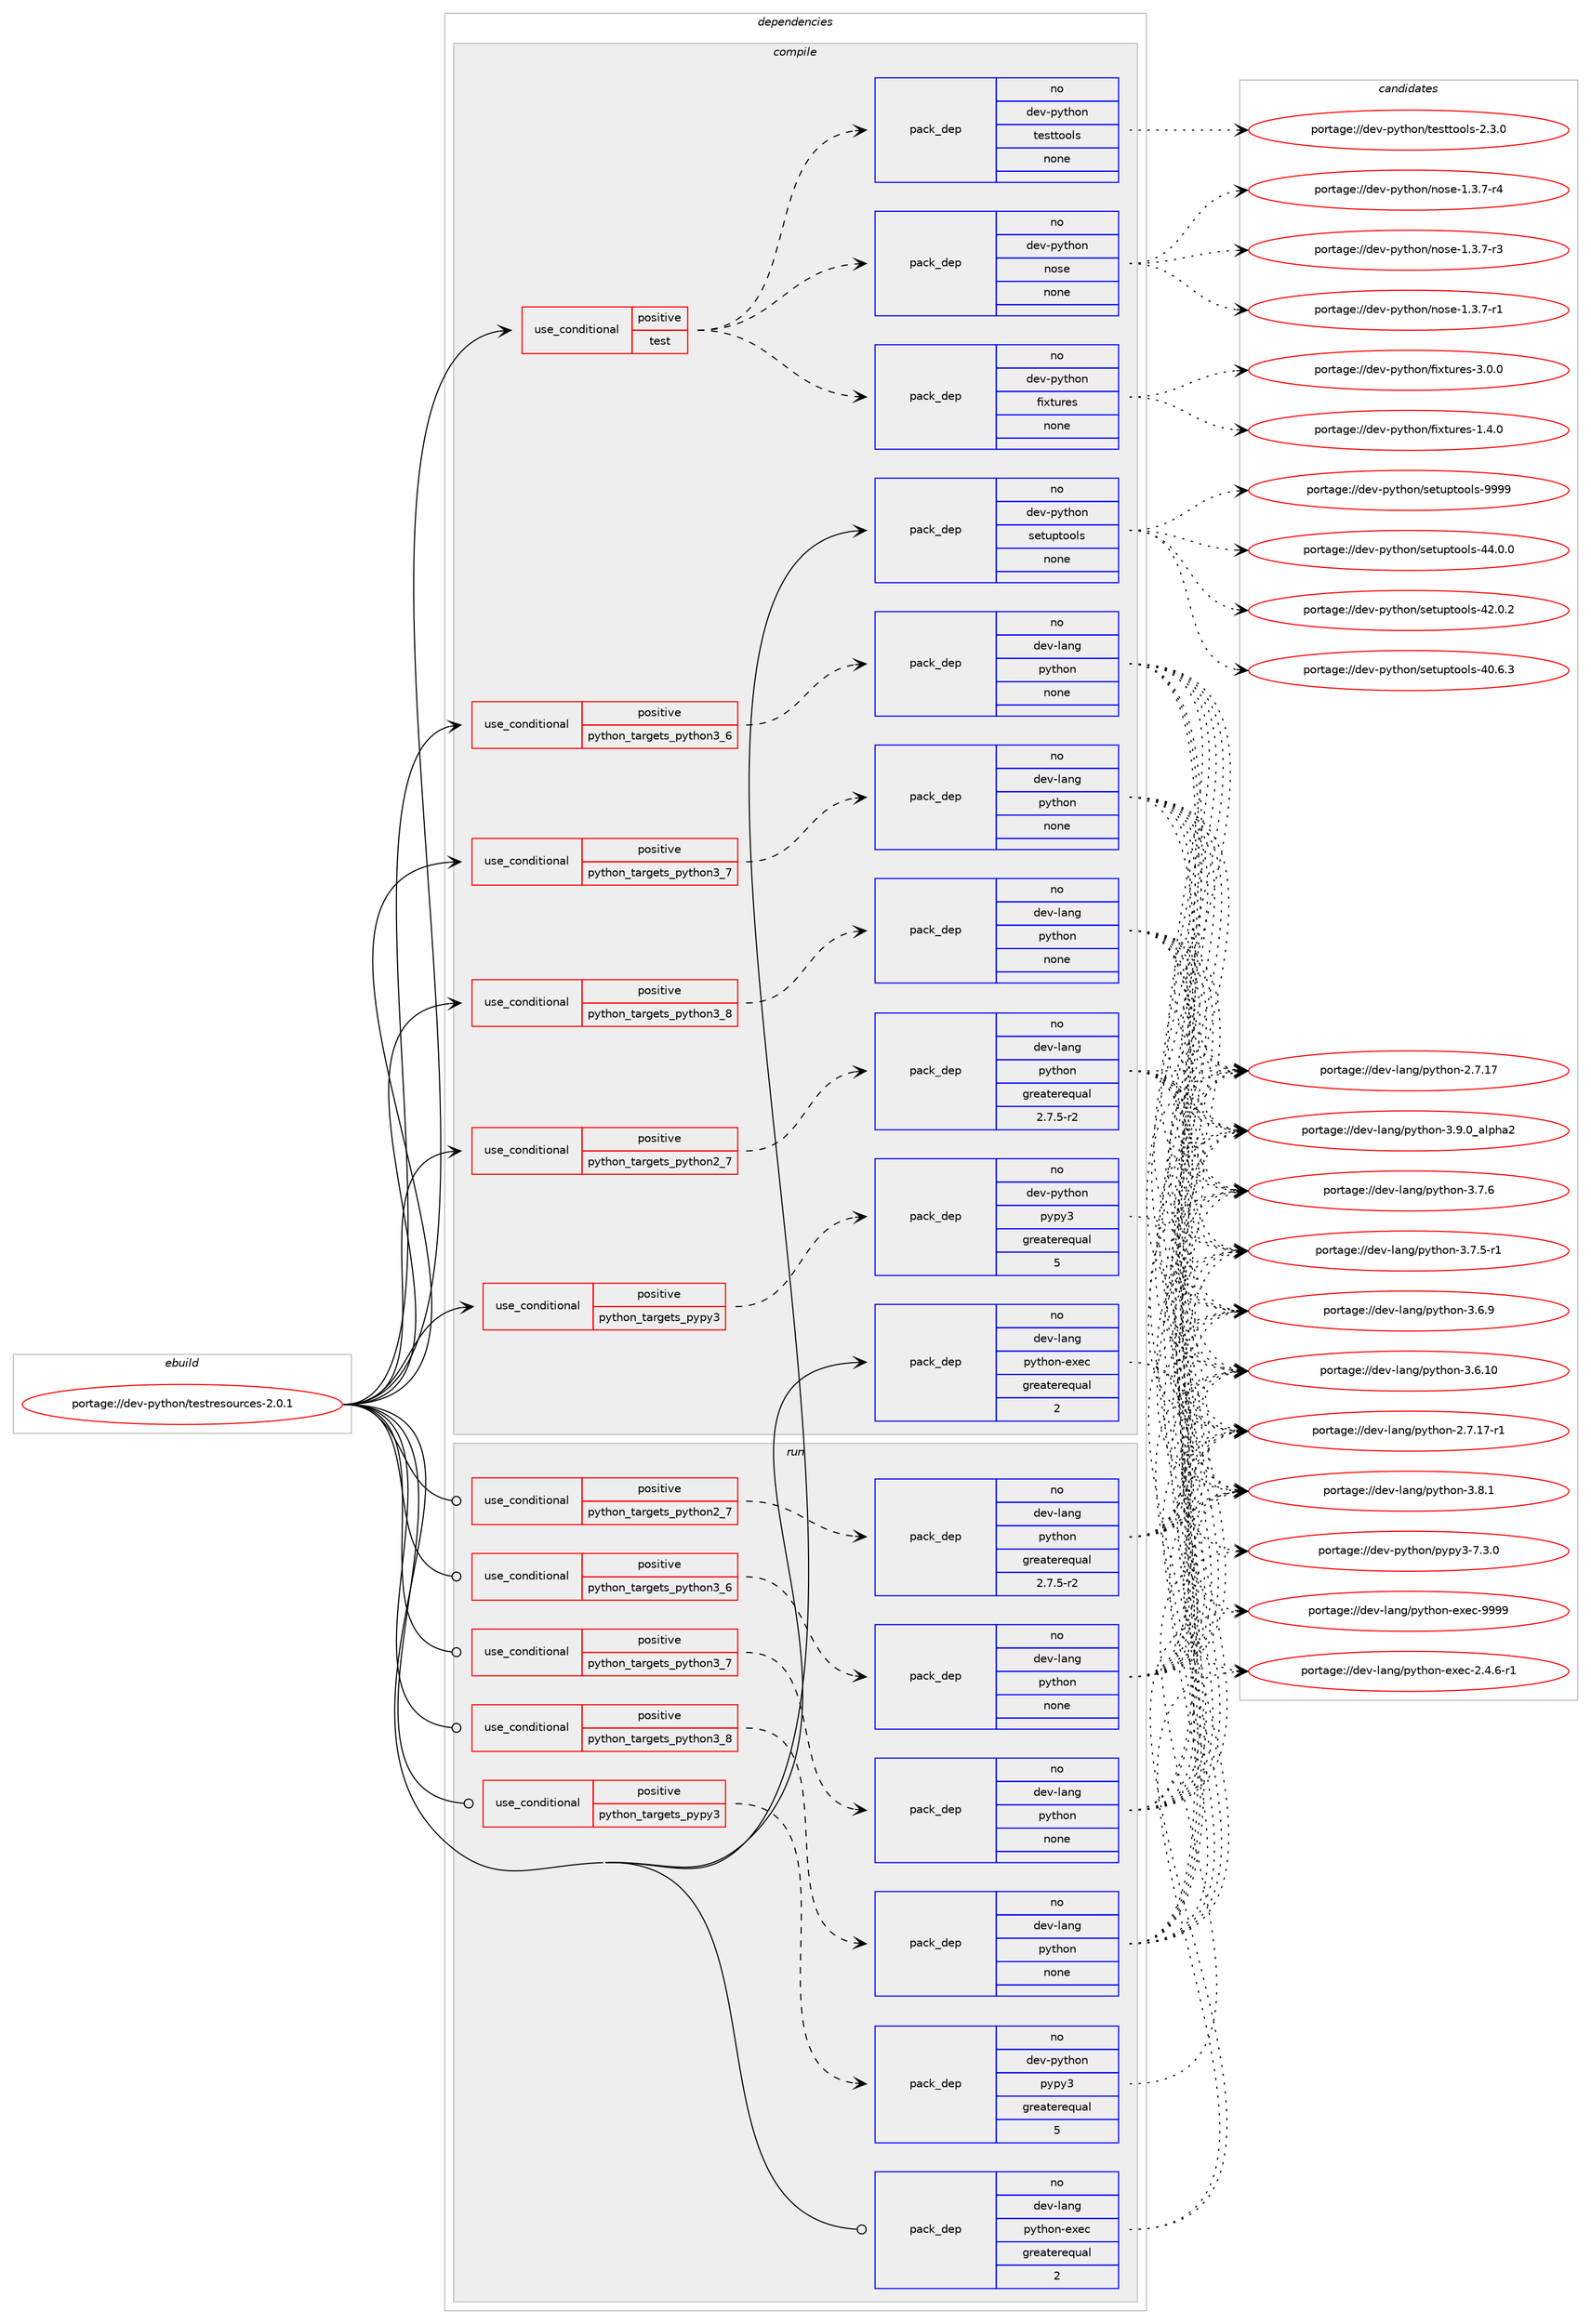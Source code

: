 digraph prolog {

# *************
# Graph options
# *************

newrank=true;
concentrate=true;
compound=true;
graph [rankdir=LR,fontname=Helvetica,fontsize=10,ranksep=1.5];#, ranksep=2.5, nodesep=0.2];
edge  [arrowhead=vee];
node  [fontname=Helvetica,fontsize=10];

# **********
# The ebuild
# **********

subgraph cluster_leftcol {
color=gray;
label=<<i>ebuild</i>>;
id [label="portage://dev-python/testresources-2.0.1", color=red, width=4, href="../dev-python/testresources-2.0.1.svg"];
}

# ****************
# The dependencies
# ****************

subgraph cluster_midcol {
color=gray;
label=<<i>dependencies</i>>;
subgraph cluster_compile {
fillcolor="#eeeeee";
style=filled;
label=<<i>compile</i>>;
subgraph cond104787 {
dependency422033 [label=<<TABLE BORDER="0" CELLBORDER="1" CELLSPACING="0" CELLPADDING="4"><TR><TD ROWSPAN="3" CELLPADDING="10">use_conditional</TD></TR><TR><TD>positive</TD></TR><TR><TD>python_targets_pypy3</TD></TR></TABLE>>, shape=none, color=red];
subgraph pack312349 {
dependency422034 [label=<<TABLE BORDER="0" CELLBORDER="1" CELLSPACING="0" CELLPADDING="4" WIDTH="220"><TR><TD ROWSPAN="6" CELLPADDING="30">pack_dep</TD></TR><TR><TD WIDTH="110">no</TD></TR><TR><TD>dev-python</TD></TR><TR><TD>pypy3</TD></TR><TR><TD>greaterequal</TD></TR><TR><TD>5</TD></TR></TABLE>>, shape=none, color=blue];
}
dependency422033:e -> dependency422034:w [weight=20,style="dashed",arrowhead="vee"];
}
id:e -> dependency422033:w [weight=20,style="solid",arrowhead="vee"];
subgraph cond104788 {
dependency422035 [label=<<TABLE BORDER="0" CELLBORDER="1" CELLSPACING="0" CELLPADDING="4"><TR><TD ROWSPAN="3" CELLPADDING="10">use_conditional</TD></TR><TR><TD>positive</TD></TR><TR><TD>python_targets_python2_7</TD></TR></TABLE>>, shape=none, color=red];
subgraph pack312350 {
dependency422036 [label=<<TABLE BORDER="0" CELLBORDER="1" CELLSPACING="0" CELLPADDING="4" WIDTH="220"><TR><TD ROWSPAN="6" CELLPADDING="30">pack_dep</TD></TR><TR><TD WIDTH="110">no</TD></TR><TR><TD>dev-lang</TD></TR><TR><TD>python</TD></TR><TR><TD>greaterequal</TD></TR><TR><TD>2.7.5-r2</TD></TR></TABLE>>, shape=none, color=blue];
}
dependency422035:e -> dependency422036:w [weight=20,style="dashed",arrowhead="vee"];
}
id:e -> dependency422035:w [weight=20,style="solid",arrowhead="vee"];
subgraph cond104789 {
dependency422037 [label=<<TABLE BORDER="0" CELLBORDER="1" CELLSPACING="0" CELLPADDING="4"><TR><TD ROWSPAN="3" CELLPADDING="10">use_conditional</TD></TR><TR><TD>positive</TD></TR><TR><TD>python_targets_python3_6</TD></TR></TABLE>>, shape=none, color=red];
subgraph pack312351 {
dependency422038 [label=<<TABLE BORDER="0" CELLBORDER="1" CELLSPACING="0" CELLPADDING="4" WIDTH="220"><TR><TD ROWSPAN="6" CELLPADDING="30">pack_dep</TD></TR><TR><TD WIDTH="110">no</TD></TR><TR><TD>dev-lang</TD></TR><TR><TD>python</TD></TR><TR><TD>none</TD></TR><TR><TD></TD></TR></TABLE>>, shape=none, color=blue];
}
dependency422037:e -> dependency422038:w [weight=20,style="dashed",arrowhead="vee"];
}
id:e -> dependency422037:w [weight=20,style="solid",arrowhead="vee"];
subgraph cond104790 {
dependency422039 [label=<<TABLE BORDER="0" CELLBORDER="1" CELLSPACING="0" CELLPADDING="4"><TR><TD ROWSPAN="3" CELLPADDING="10">use_conditional</TD></TR><TR><TD>positive</TD></TR><TR><TD>python_targets_python3_7</TD></TR></TABLE>>, shape=none, color=red];
subgraph pack312352 {
dependency422040 [label=<<TABLE BORDER="0" CELLBORDER="1" CELLSPACING="0" CELLPADDING="4" WIDTH="220"><TR><TD ROWSPAN="6" CELLPADDING="30">pack_dep</TD></TR><TR><TD WIDTH="110">no</TD></TR><TR><TD>dev-lang</TD></TR><TR><TD>python</TD></TR><TR><TD>none</TD></TR><TR><TD></TD></TR></TABLE>>, shape=none, color=blue];
}
dependency422039:e -> dependency422040:w [weight=20,style="dashed",arrowhead="vee"];
}
id:e -> dependency422039:w [weight=20,style="solid",arrowhead="vee"];
subgraph cond104791 {
dependency422041 [label=<<TABLE BORDER="0" CELLBORDER="1" CELLSPACING="0" CELLPADDING="4"><TR><TD ROWSPAN="3" CELLPADDING="10">use_conditional</TD></TR><TR><TD>positive</TD></TR><TR><TD>python_targets_python3_8</TD></TR></TABLE>>, shape=none, color=red];
subgraph pack312353 {
dependency422042 [label=<<TABLE BORDER="0" CELLBORDER="1" CELLSPACING="0" CELLPADDING="4" WIDTH="220"><TR><TD ROWSPAN="6" CELLPADDING="30">pack_dep</TD></TR><TR><TD WIDTH="110">no</TD></TR><TR><TD>dev-lang</TD></TR><TR><TD>python</TD></TR><TR><TD>none</TD></TR><TR><TD></TD></TR></TABLE>>, shape=none, color=blue];
}
dependency422041:e -> dependency422042:w [weight=20,style="dashed",arrowhead="vee"];
}
id:e -> dependency422041:w [weight=20,style="solid",arrowhead="vee"];
subgraph cond104792 {
dependency422043 [label=<<TABLE BORDER="0" CELLBORDER="1" CELLSPACING="0" CELLPADDING="4"><TR><TD ROWSPAN="3" CELLPADDING="10">use_conditional</TD></TR><TR><TD>positive</TD></TR><TR><TD>test</TD></TR></TABLE>>, shape=none, color=red];
subgraph pack312354 {
dependency422044 [label=<<TABLE BORDER="0" CELLBORDER="1" CELLSPACING="0" CELLPADDING="4" WIDTH="220"><TR><TD ROWSPAN="6" CELLPADDING="30">pack_dep</TD></TR><TR><TD WIDTH="110">no</TD></TR><TR><TD>dev-python</TD></TR><TR><TD>nose</TD></TR><TR><TD>none</TD></TR><TR><TD></TD></TR></TABLE>>, shape=none, color=blue];
}
dependency422043:e -> dependency422044:w [weight=20,style="dashed",arrowhead="vee"];
subgraph pack312355 {
dependency422045 [label=<<TABLE BORDER="0" CELLBORDER="1" CELLSPACING="0" CELLPADDING="4" WIDTH="220"><TR><TD ROWSPAN="6" CELLPADDING="30">pack_dep</TD></TR><TR><TD WIDTH="110">no</TD></TR><TR><TD>dev-python</TD></TR><TR><TD>testtools</TD></TR><TR><TD>none</TD></TR><TR><TD></TD></TR></TABLE>>, shape=none, color=blue];
}
dependency422043:e -> dependency422045:w [weight=20,style="dashed",arrowhead="vee"];
subgraph pack312356 {
dependency422046 [label=<<TABLE BORDER="0" CELLBORDER="1" CELLSPACING="0" CELLPADDING="4" WIDTH="220"><TR><TD ROWSPAN="6" CELLPADDING="30">pack_dep</TD></TR><TR><TD WIDTH="110">no</TD></TR><TR><TD>dev-python</TD></TR><TR><TD>fixtures</TD></TR><TR><TD>none</TD></TR><TR><TD></TD></TR></TABLE>>, shape=none, color=blue];
}
dependency422043:e -> dependency422046:w [weight=20,style="dashed",arrowhead="vee"];
}
id:e -> dependency422043:w [weight=20,style="solid",arrowhead="vee"];
subgraph pack312357 {
dependency422047 [label=<<TABLE BORDER="0" CELLBORDER="1" CELLSPACING="0" CELLPADDING="4" WIDTH="220"><TR><TD ROWSPAN="6" CELLPADDING="30">pack_dep</TD></TR><TR><TD WIDTH="110">no</TD></TR><TR><TD>dev-lang</TD></TR><TR><TD>python-exec</TD></TR><TR><TD>greaterequal</TD></TR><TR><TD>2</TD></TR></TABLE>>, shape=none, color=blue];
}
id:e -> dependency422047:w [weight=20,style="solid",arrowhead="vee"];
subgraph pack312358 {
dependency422048 [label=<<TABLE BORDER="0" CELLBORDER="1" CELLSPACING="0" CELLPADDING="4" WIDTH="220"><TR><TD ROWSPAN="6" CELLPADDING="30">pack_dep</TD></TR><TR><TD WIDTH="110">no</TD></TR><TR><TD>dev-python</TD></TR><TR><TD>setuptools</TD></TR><TR><TD>none</TD></TR><TR><TD></TD></TR></TABLE>>, shape=none, color=blue];
}
id:e -> dependency422048:w [weight=20,style="solid",arrowhead="vee"];
}
subgraph cluster_compileandrun {
fillcolor="#eeeeee";
style=filled;
label=<<i>compile and run</i>>;
}
subgraph cluster_run {
fillcolor="#eeeeee";
style=filled;
label=<<i>run</i>>;
subgraph cond104793 {
dependency422049 [label=<<TABLE BORDER="0" CELLBORDER="1" CELLSPACING="0" CELLPADDING="4"><TR><TD ROWSPAN="3" CELLPADDING="10">use_conditional</TD></TR><TR><TD>positive</TD></TR><TR><TD>python_targets_pypy3</TD></TR></TABLE>>, shape=none, color=red];
subgraph pack312359 {
dependency422050 [label=<<TABLE BORDER="0" CELLBORDER="1" CELLSPACING="0" CELLPADDING="4" WIDTH="220"><TR><TD ROWSPAN="6" CELLPADDING="30">pack_dep</TD></TR><TR><TD WIDTH="110">no</TD></TR><TR><TD>dev-python</TD></TR><TR><TD>pypy3</TD></TR><TR><TD>greaterequal</TD></TR><TR><TD>5</TD></TR></TABLE>>, shape=none, color=blue];
}
dependency422049:e -> dependency422050:w [weight=20,style="dashed",arrowhead="vee"];
}
id:e -> dependency422049:w [weight=20,style="solid",arrowhead="odot"];
subgraph cond104794 {
dependency422051 [label=<<TABLE BORDER="0" CELLBORDER="1" CELLSPACING="0" CELLPADDING="4"><TR><TD ROWSPAN="3" CELLPADDING="10">use_conditional</TD></TR><TR><TD>positive</TD></TR><TR><TD>python_targets_python2_7</TD></TR></TABLE>>, shape=none, color=red];
subgraph pack312360 {
dependency422052 [label=<<TABLE BORDER="0" CELLBORDER="1" CELLSPACING="0" CELLPADDING="4" WIDTH="220"><TR><TD ROWSPAN="6" CELLPADDING="30">pack_dep</TD></TR><TR><TD WIDTH="110">no</TD></TR><TR><TD>dev-lang</TD></TR><TR><TD>python</TD></TR><TR><TD>greaterequal</TD></TR><TR><TD>2.7.5-r2</TD></TR></TABLE>>, shape=none, color=blue];
}
dependency422051:e -> dependency422052:w [weight=20,style="dashed",arrowhead="vee"];
}
id:e -> dependency422051:w [weight=20,style="solid",arrowhead="odot"];
subgraph cond104795 {
dependency422053 [label=<<TABLE BORDER="0" CELLBORDER="1" CELLSPACING="0" CELLPADDING="4"><TR><TD ROWSPAN="3" CELLPADDING="10">use_conditional</TD></TR><TR><TD>positive</TD></TR><TR><TD>python_targets_python3_6</TD></TR></TABLE>>, shape=none, color=red];
subgraph pack312361 {
dependency422054 [label=<<TABLE BORDER="0" CELLBORDER="1" CELLSPACING="0" CELLPADDING="4" WIDTH="220"><TR><TD ROWSPAN="6" CELLPADDING="30">pack_dep</TD></TR><TR><TD WIDTH="110">no</TD></TR><TR><TD>dev-lang</TD></TR><TR><TD>python</TD></TR><TR><TD>none</TD></TR><TR><TD></TD></TR></TABLE>>, shape=none, color=blue];
}
dependency422053:e -> dependency422054:w [weight=20,style="dashed",arrowhead="vee"];
}
id:e -> dependency422053:w [weight=20,style="solid",arrowhead="odot"];
subgraph cond104796 {
dependency422055 [label=<<TABLE BORDER="0" CELLBORDER="1" CELLSPACING="0" CELLPADDING="4"><TR><TD ROWSPAN="3" CELLPADDING="10">use_conditional</TD></TR><TR><TD>positive</TD></TR><TR><TD>python_targets_python3_7</TD></TR></TABLE>>, shape=none, color=red];
subgraph pack312362 {
dependency422056 [label=<<TABLE BORDER="0" CELLBORDER="1" CELLSPACING="0" CELLPADDING="4" WIDTH="220"><TR><TD ROWSPAN="6" CELLPADDING="30">pack_dep</TD></TR><TR><TD WIDTH="110">no</TD></TR><TR><TD>dev-lang</TD></TR><TR><TD>python</TD></TR><TR><TD>none</TD></TR><TR><TD></TD></TR></TABLE>>, shape=none, color=blue];
}
dependency422055:e -> dependency422056:w [weight=20,style="dashed",arrowhead="vee"];
}
id:e -> dependency422055:w [weight=20,style="solid",arrowhead="odot"];
subgraph cond104797 {
dependency422057 [label=<<TABLE BORDER="0" CELLBORDER="1" CELLSPACING="0" CELLPADDING="4"><TR><TD ROWSPAN="3" CELLPADDING="10">use_conditional</TD></TR><TR><TD>positive</TD></TR><TR><TD>python_targets_python3_8</TD></TR></TABLE>>, shape=none, color=red];
subgraph pack312363 {
dependency422058 [label=<<TABLE BORDER="0" CELLBORDER="1" CELLSPACING="0" CELLPADDING="4" WIDTH="220"><TR><TD ROWSPAN="6" CELLPADDING="30">pack_dep</TD></TR><TR><TD WIDTH="110">no</TD></TR><TR><TD>dev-lang</TD></TR><TR><TD>python</TD></TR><TR><TD>none</TD></TR><TR><TD></TD></TR></TABLE>>, shape=none, color=blue];
}
dependency422057:e -> dependency422058:w [weight=20,style="dashed",arrowhead="vee"];
}
id:e -> dependency422057:w [weight=20,style="solid",arrowhead="odot"];
subgraph pack312364 {
dependency422059 [label=<<TABLE BORDER="0" CELLBORDER="1" CELLSPACING="0" CELLPADDING="4" WIDTH="220"><TR><TD ROWSPAN="6" CELLPADDING="30">pack_dep</TD></TR><TR><TD WIDTH="110">no</TD></TR><TR><TD>dev-lang</TD></TR><TR><TD>python-exec</TD></TR><TR><TD>greaterequal</TD></TR><TR><TD>2</TD></TR></TABLE>>, shape=none, color=blue];
}
id:e -> dependency422059:w [weight=20,style="solid",arrowhead="odot"];
}
}

# **************
# The candidates
# **************

subgraph cluster_choices {
rank=same;
color=gray;
label=<<i>candidates</i>>;

subgraph choice312349 {
color=black;
nodesep=1;
choice100101118451121211161041111104711212111212151455546514648 [label="portage://dev-python/pypy3-7.3.0", color=red, width=4,href="../dev-python/pypy3-7.3.0.svg"];
dependency422034:e -> choice100101118451121211161041111104711212111212151455546514648:w [style=dotted,weight="100"];
}
subgraph choice312350 {
color=black;
nodesep=1;
choice10010111845108971101034711212111610411111045514657464895971081121049750 [label="portage://dev-lang/python-3.9.0_alpha2", color=red, width=4,href="../dev-lang/python-3.9.0_alpha2.svg"];
choice100101118451089711010347112121116104111110455146564649 [label="portage://dev-lang/python-3.8.1", color=red, width=4,href="../dev-lang/python-3.8.1.svg"];
choice100101118451089711010347112121116104111110455146554654 [label="portage://dev-lang/python-3.7.6", color=red, width=4,href="../dev-lang/python-3.7.6.svg"];
choice1001011184510897110103471121211161041111104551465546534511449 [label="portage://dev-lang/python-3.7.5-r1", color=red, width=4,href="../dev-lang/python-3.7.5-r1.svg"];
choice100101118451089711010347112121116104111110455146544657 [label="portage://dev-lang/python-3.6.9", color=red, width=4,href="../dev-lang/python-3.6.9.svg"];
choice10010111845108971101034711212111610411111045514654464948 [label="portage://dev-lang/python-3.6.10", color=red, width=4,href="../dev-lang/python-3.6.10.svg"];
choice100101118451089711010347112121116104111110455046554649554511449 [label="portage://dev-lang/python-2.7.17-r1", color=red, width=4,href="../dev-lang/python-2.7.17-r1.svg"];
choice10010111845108971101034711212111610411111045504655464955 [label="portage://dev-lang/python-2.7.17", color=red, width=4,href="../dev-lang/python-2.7.17.svg"];
dependency422036:e -> choice10010111845108971101034711212111610411111045514657464895971081121049750:w [style=dotted,weight="100"];
dependency422036:e -> choice100101118451089711010347112121116104111110455146564649:w [style=dotted,weight="100"];
dependency422036:e -> choice100101118451089711010347112121116104111110455146554654:w [style=dotted,weight="100"];
dependency422036:e -> choice1001011184510897110103471121211161041111104551465546534511449:w [style=dotted,weight="100"];
dependency422036:e -> choice100101118451089711010347112121116104111110455146544657:w [style=dotted,weight="100"];
dependency422036:e -> choice10010111845108971101034711212111610411111045514654464948:w [style=dotted,weight="100"];
dependency422036:e -> choice100101118451089711010347112121116104111110455046554649554511449:w [style=dotted,weight="100"];
dependency422036:e -> choice10010111845108971101034711212111610411111045504655464955:w [style=dotted,weight="100"];
}
subgraph choice312351 {
color=black;
nodesep=1;
choice10010111845108971101034711212111610411111045514657464895971081121049750 [label="portage://dev-lang/python-3.9.0_alpha2", color=red, width=4,href="../dev-lang/python-3.9.0_alpha2.svg"];
choice100101118451089711010347112121116104111110455146564649 [label="portage://dev-lang/python-3.8.1", color=red, width=4,href="../dev-lang/python-3.8.1.svg"];
choice100101118451089711010347112121116104111110455146554654 [label="portage://dev-lang/python-3.7.6", color=red, width=4,href="../dev-lang/python-3.7.6.svg"];
choice1001011184510897110103471121211161041111104551465546534511449 [label="portage://dev-lang/python-3.7.5-r1", color=red, width=4,href="../dev-lang/python-3.7.5-r1.svg"];
choice100101118451089711010347112121116104111110455146544657 [label="portage://dev-lang/python-3.6.9", color=red, width=4,href="../dev-lang/python-3.6.9.svg"];
choice10010111845108971101034711212111610411111045514654464948 [label="portage://dev-lang/python-3.6.10", color=red, width=4,href="../dev-lang/python-3.6.10.svg"];
choice100101118451089711010347112121116104111110455046554649554511449 [label="portage://dev-lang/python-2.7.17-r1", color=red, width=4,href="../dev-lang/python-2.7.17-r1.svg"];
choice10010111845108971101034711212111610411111045504655464955 [label="portage://dev-lang/python-2.7.17", color=red, width=4,href="../dev-lang/python-2.7.17.svg"];
dependency422038:e -> choice10010111845108971101034711212111610411111045514657464895971081121049750:w [style=dotted,weight="100"];
dependency422038:e -> choice100101118451089711010347112121116104111110455146564649:w [style=dotted,weight="100"];
dependency422038:e -> choice100101118451089711010347112121116104111110455146554654:w [style=dotted,weight="100"];
dependency422038:e -> choice1001011184510897110103471121211161041111104551465546534511449:w [style=dotted,weight="100"];
dependency422038:e -> choice100101118451089711010347112121116104111110455146544657:w [style=dotted,weight="100"];
dependency422038:e -> choice10010111845108971101034711212111610411111045514654464948:w [style=dotted,weight="100"];
dependency422038:e -> choice100101118451089711010347112121116104111110455046554649554511449:w [style=dotted,weight="100"];
dependency422038:e -> choice10010111845108971101034711212111610411111045504655464955:w [style=dotted,weight="100"];
}
subgraph choice312352 {
color=black;
nodesep=1;
choice10010111845108971101034711212111610411111045514657464895971081121049750 [label="portage://dev-lang/python-3.9.0_alpha2", color=red, width=4,href="../dev-lang/python-3.9.0_alpha2.svg"];
choice100101118451089711010347112121116104111110455146564649 [label="portage://dev-lang/python-3.8.1", color=red, width=4,href="../dev-lang/python-3.8.1.svg"];
choice100101118451089711010347112121116104111110455146554654 [label="portage://dev-lang/python-3.7.6", color=red, width=4,href="../dev-lang/python-3.7.6.svg"];
choice1001011184510897110103471121211161041111104551465546534511449 [label="portage://dev-lang/python-3.7.5-r1", color=red, width=4,href="../dev-lang/python-3.7.5-r1.svg"];
choice100101118451089711010347112121116104111110455146544657 [label="portage://dev-lang/python-3.6.9", color=red, width=4,href="../dev-lang/python-3.6.9.svg"];
choice10010111845108971101034711212111610411111045514654464948 [label="portage://dev-lang/python-3.6.10", color=red, width=4,href="../dev-lang/python-3.6.10.svg"];
choice100101118451089711010347112121116104111110455046554649554511449 [label="portage://dev-lang/python-2.7.17-r1", color=red, width=4,href="../dev-lang/python-2.7.17-r1.svg"];
choice10010111845108971101034711212111610411111045504655464955 [label="portage://dev-lang/python-2.7.17", color=red, width=4,href="../dev-lang/python-2.7.17.svg"];
dependency422040:e -> choice10010111845108971101034711212111610411111045514657464895971081121049750:w [style=dotted,weight="100"];
dependency422040:e -> choice100101118451089711010347112121116104111110455146564649:w [style=dotted,weight="100"];
dependency422040:e -> choice100101118451089711010347112121116104111110455146554654:w [style=dotted,weight="100"];
dependency422040:e -> choice1001011184510897110103471121211161041111104551465546534511449:w [style=dotted,weight="100"];
dependency422040:e -> choice100101118451089711010347112121116104111110455146544657:w [style=dotted,weight="100"];
dependency422040:e -> choice10010111845108971101034711212111610411111045514654464948:w [style=dotted,weight="100"];
dependency422040:e -> choice100101118451089711010347112121116104111110455046554649554511449:w [style=dotted,weight="100"];
dependency422040:e -> choice10010111845108971101034711212111610411111045504655464955:w [style=dotted,weight="100"];
}
subgraph choice312353 {
color=black;
nodesep=1;
choice10010111845108971101034711212111610411111045514657464895971081121049750 [label="portage://dev-lang/python-3.9.0_alpha2", color=red, width=4,href="../dev-lang/python-3.9.0_alpha2.svg"];
choice100101118451089711010347112121116104111110455146564649 [label="portage://dev-lang/python-3.8.1", color=red, width=4,href="../dev-lang/python-3.8.1.svg"];
choice100101118451089711010347112121116104111110455146554654 [label="portage://dev-lang/python-3.7.6", color=red, width=4,href="../dev-lang/python-3.7.6.svg"];
choice1001011184510897110103471121211161041111104551465546534511449 [label="portage://dev-lang/python-3.7.5-r1", color=red, width=4,href="../dev-lang/python-3.7.5-r1.svg"];
choice100101118451089711010347112121116104111110455146544657 [label="portage://dev-lang/python-3.6.9", color=red, width=4,href="../dev-lang/python-3.6.9.svg"];
choice10010111845108971101034711212111610411111045514654464948 [label="portage://dev-lang/python-3.6.10", color=red, width=4,href="../dev-lang/python-3.6.10.svg"];
choice100101118451089711010347112121116104111110455046554649554511449 [label="portage://dev-lang/python-2.7.17-r1", color=red, width=4,href="../dev-lang/python-2.7.17-r1.svg"];
choice10010111845108971101034711212111610411111045504655464955 [label="portage://dev-lang/python-2.7.17", color=red, width=4,href="../dev-lang/python-2.7.17.svg"];
dependency422042:e -> choice10010111845108971101034711212111610411111045514657464895971081121049750:w [style=dotted,weight="100"];
dependency422042:e -> choice100101118451089711010347112121116104111110455146564649:w [style=dotted,weight="100"];
dependency422042:e -> choice100101118451089711010347112121116104111110455146554654:w [style=dotted,weight="100"];
dependency422042:e -> choice1001011184510897110103471121211161041111104551465546534511449:w [style=dotted,weight="100"];
dependency422042:e -> choice100101118451089711010347112121116104111110455146544657:w [style=dotted,weight="100"];
dependency422042:e -> choice10010111845108971101034711212111610411111045514654464948:w [style=dotted,weight="100"];
dependency422042:e -> choice100101118451089711010347112121116104111110455046554649554511449:w [style=dotted,weight="100"];
dependency422042:e -> choice10010111845108971101034711212111610411111045504655464955:w [style=dotted,weight="100"];
}
subgraph choice312354 {
color=black;
nodesep=1;
choice10010111845112121116104111110471101111151014549465146554511452 [label="portage://dev-python/nose-1.3.7-r4", color=red, width=4,href="../dev-python/nose-1.3.7-r4.svg"];
choice10010111845112121116104111110471101111151014549465146554511451 [label="portage://dev-python/nose-1.3.7-r3", color=red, width=4,href="../dev-python/nose-1.3.7-r3.svg"];
choice10010111845112121116104111110471101111151014549465146554511449 [label="portage://dev-python/nose-1.3.7-r1", color=red, width=4,href="../dev-python/nose-1.3.7-r1.svg"];
dependency422044:e -> choice10010111845112121116104111110471101111151014549465146554511452:w [style=dotted,weight="100"];
dependency422044:e -> choice10010111845112121116104111110471101111151014549465146554511451:w [style=dotted,weight="100"];
dependency422044:e -> choice10010111845112121116104111110471101111151014549465146554511449:w [style=dotted,weight="100"];
}
subgraph choice312355 {
color=black;
nodesep=1;
choice1001011184511212111610411111047116101115116116111111108115455046514648 [label="portage://dev-python/testtools-2.3.0", color=red, width=4,href="../dev-python/testtools-2.3.0.svg"];
dependency422045:e -> choice1001011184511212111610411111047116101115116116111111108115455046514648:w [style=dotted,weight="100"];
}
subgraph choice312356 {
color=black;
nodesep=1;
choice1001011184511212111610411111047102105120116117114101115455146484648 [label="portage://dev-python/fixtures-3.0.0", color=red, width=4,href="../dev-python/fixtures-3.0.0.svg"];
choice1001011184511212111610411111047102105120116117114101115454946524648 [label="portage://dev-python/fixtures-1.4.0", color=red, width=4,href="../dev-python/fixtures-1.4.0.svg"];
dependency422046:e -> choice1001011184511212111610411111047102105120116117114101115455146484648:w [style=dotted,weight="100"];
dependency422046:e -> choice1001011184511212111610411111047102105120116117114101115454946524648:w [style=dotted,weight="100"];
}
subgraph choice312357 {
color=black;
nodesep=1;
choice10010111845108971101034711212111610411111045101120101994557575757 [label="portage://dev-lang/python-exec-9999", color=red, width=4,href="../dev-lang/python-exec-9999.svg"];
choice10010111845108971101034711212111610411111045101120101994550465246544511449 [label="portage://dev-lang/python-exec-2.4.6-r1", color=red, width=4,href="../dev-lang/python-exec-2.4.6-r1.svg"];
dependency422047:e -> choice10010111845108971101034711212111610411111045101120101994557575757:w [style=dotted,weight="100"];
dependency422047:e -> choice10010111845108971101034711212111610411111045101120101994550465246544511449:w [style=dotted,weight="100"];
}
subgraph choice312358 {
color=black;
nodesep=1;
choice10010111845112121116104111110471151011161171121161111111081154557575757 [label="portage://dev-python/setuptools-9999", color=red, width=4,href="../dev-python/setuptools-9999.svg"];
choice100101118451121211161041111104711510111611711211611111110811545525246484648 [label="portage://dev-python/setuptools-44.0.0", color=red, width=4,href="../dev-python/setuptools-44.0.0.svg"];
choice100101118451121211161041111104711510111611711211611111110811545525046484650 [label="portage://dev-python/setuptools-42.0.2", color=red, width=4,href="../dev-python/setuptools-42.0.2.svg"];
choice100101118451121211161041111104711510111611711211611111110811545524846544651 [label="portage://dev-python/setuptools-40.6.3", color=red, width=4,href="../dev-python/setuptools-40.6.3.svg"];
dependency422048:e -> choice10010111845112121116104111110471151011161171121161111111081154557575757:w [style=dotted,weight="100"];
dependency422048:e -> choice100101118451121211161041111104711510111611711211611111110811545525246484648:w [style=dotted,weight="100"];
dependency422048:e -> choice100101118451121211161041111104711510111611711211611111110811545525046484650:w [style=dotted,weight="100"];
dependency422048:e -> choice100101118451121211161041111104711510111611711211611111110811545524846544651:w [style=dotted,weight="100"];
}
subgraph choice312359 {
color=black;
nodesep=1;
choice100101118451121211161041111104711212111212151455546514648 [label="portage://dev-python/pypy3-7.3.0", color=red, width=4,href="../dev-python/pypy3-7.3.0.svg"];
dependency422050:e -> choice100101118451121211161041111104711212111212151455546514648:w [style=dotted,weight="100"];
}
subgraph choice312360 {
color=black;
nodesep=1;
choice10010111845108971101034711212111610411111045514657464895971081121049750 [label="portage://dev-lang/python-3.9.0_alpha2", color=red, width=4,href="../dev-lang/python-3.9.0_alpha2.svg"];
choice100101118451089711010347112121116104111110455146564649 [label="portage://dev-lang/python-3.8.1", color=red, width=4,href="../dev-lang/python-3.8.1.svg"];
choice100101118451089711010347112121116104111110455146554654 [label="portage://dev-lang/python-3.7.6", color=red, width=4,href="../dev-lang/python-3.7.6.svg"];
choice1001011184510897110103471121211161041111104551465546534511449 [label="portage://dev-lang/python-3.7.5-r1", color=red, width=4,href="../dev-lang/python-3.7.5-r1.svg"];
choice100101118451089711010347112121116104111110455146544657 [label="portage://dev-lang/python-3.6.9", color=red, width=4,href="../dev-lang/python-3.6.9.svg"];
choice10010111845108971101034711212111610411111045514654464948 [label="portage://dev-lang/python-3.6.10", color=red, width=4,href="../dev-lang/python-3.6.10.svg"];
choice100101118451089711010347112121116104111110455046554649554511449 [label="portage://dev-lang/python-2.7.17-r1", color=red, width=4,href="../dev-lang/python-2.7.17-r1.svg"];
choice10010111845108971101034711212111610411111045504655464955 [label="portage://dev-lang/python-2.7.17", color=red, width=4,href="../dev-lang/python-2.7.17.svg"];
dependency422052:e -> choice10010111845108971101034711212111610411111045514657464895971081121049750:w [style=dotted,weight="100"];
dependency422052:e -> choice100101118451089711010347112121116104111110455146564649:w [style=dotted,weight="100"];
dependency422052:e -> choice100101118451089711010347112121116104111110455146554654:w [style=dotted,weight="100"];
dependency422052:e -> choice1001011184510897110103471121211161041111104551465546534511449:w [style=dotted,weight="100"];
dependency422052:e -> choice100101118451089711010347112121116104111110455146544657:w [style=dotted,weight="100"];
dependency422052:e -> choice10010111845108971101034711212111610411111045514654464948:w [style=dotted,weight="100"];
dependency422052:e -> choice100101118451089711010347112121116104111110455046554649554511449:w [style=dotted,weight="100"];
dependency422052:e -> choice10010111845108971101034711212111610411111045504655464955:w [style=dotted,weight="100"];
}
subgraph choice312361 {
color=black;
nodesep=1;
choice10010111845108971101034711212111610411111045514657464895971081121049750 [label="portage://dev-lang/python-3.9.0_alpha2", color=red, width=4,href="../dev-lang/python-3.9.0_alpha2.svg"];
choice100101118451089711010347112121116104111110455146564649 [label="portage://dev-lang/python-3.8.1", color=red, width=4,href="../dev-lang/python-3.8.1.svg"];
choice100101118451089711010347112121116104111110455146554654 [label="portage://dev-lang/python-3.7.6", color=red, width=4,href="../dev-lang/python-3.7.6.svg"];
choice1001011184510897110103471121211161041111104551465546534511449 [label="portage://dev-lang/python-3.7.5-r1", color=red, width=4,href="../dev-lang/python-3.7.5-r1.svg"];
choice100101118451089711010347112121116104111110455146544657 [label="portage://dev-lang/python-3.6.9", color=red, width=4,href="../dev-lang/python-3.6.9.svg"];
choice10010111845108971101034711212111610411111045514654464948 [label="portage://dev-lang/python-3.6.10", color=red, width=4,href="../dev-lang/python-3.6.10.svg"];
choice100101118451089711010347112121116104111110455046554649554511449 [label="portage://dev-lang/python-2.7.17-r1", color=red, width=4,href="../dev-lang/python-2.7.17-r1.svg"];
choice10010111845108971101034711212111610411111045504655464955 [label="portage://dev-lang/python-2.7.17", color=red, width=4,href="../dev-lang/python-2.7.17.svg"];
dependency422054:e -> choice10010111845108971101034711212111610411111045514657464895971081121049750:w [style=dotted,weight="100"];
dependency422054:e -> choice100101118451089711010347112121116104111110455146564649:w [style=dotted,weight="100"];
dependency422054:e -> choice100101118451089711010347112121116104111110455146554654:w [style=dotted,weight="100"];
dependency422054:e -> choice1001011184510897110103471121211161041111104551465546534511449:w [style=dotted,weight="100"];
dependency422054:e -> choice100101118451089711010347112121116104111110455146544657:w [style=dotted,weight="100"];
dependency422054:e -> choice10010111845108971101034711212111610411111045514654464948:w [style=dotted,weight="100"];
dependency422054:e -> choice100101118451089711010347112121116104111110455046554649554511449:w [style=dotted,weight="100"];
dependency422054:e -> choice10010111845108971101034711212111610411111045504655464955:w [style=dotted,weight="100"];
}
subgraph choice312362 {
color=black;
nodesep=1;
choice10010111845108971101034711212111610411111045514657464895971081121049750 [label="portage://dev-lang/python-3.9.0_alpha2", color=red, width=4,href="../dev-lang/python-3.9.0_alpha2.svg"];
choice100101118451089711010347112121116104111110455146564649 [label="portage://dev-lang/python-3.8.1", color=red, width=4,href="../dev-lang/python-3.8.1.svg"];
choice100101118451089711010347112121116104111110455146554654 [label="portage://dev-lang/python-3.7.6", color=red, width=4,href="../dev-lang/python-3.7.6.svg"];
choice1001011184510897110103471121211161041111104551465546534511449 [label="portage://dev-lang/python-3.7.5-r1", color=red, width=4,href="../dev-lang/python-3.7.5-r1.svg"];
choice100101118451089711010347112121116104111110455146544657 [label="portage://dev-lang/python-3.6.9", color=red, width=4,href="../dev-lang/python-3.6.9.svg"];
choice10010111845108971101034711212111610411111045514654464948 [label="portage://dev-lang/python-3.6.10", color=red, width=4,href="../dev-lang/python-3.6.10.svg"];
choice100101118451089711010347112121116104111110455046554649554511449 [label="portage://dev-lang/python-2.7.17-r1", color=red, width=4,href="../dev-lang/python-2.7.17-r1.svg"];
choice10010111845108971101034711212111610411111045504655464955 [label="portage://dev-lang/python-2.7.17", color=red, width=4,href="../dev-lang/python-2.7.17.svg"];
dependency422056:e -> choice10010111845108971101034711212111610411111045514657464895971081121049750:w [style=dotted,weight="100"];
dependency422056:e -> choice100101118451089711010347112121116104111110455146564649:w [style=dotted,weight="100"];
dependency422056:e -> choice100101118451089711010347112121116104111110455146554654:w [style=dotted,weight="100"];
dependency422056:e -> choice1001011184510897110103471121211161041111104551465546534511449:w [style=dotted,weight="100"];
dependency422056:e -> choice100101118451089711010347112121116104111110455146544657:w [style=dotted,weight="100"];
dependency422056:e -> choice10010111845108971101034711212111610411111045514654464948:w [style=dotted,weight="100"];
dependency422056:e -> choice100101118451089711010347112121116104111110455046554649554511449:w [style=dotted,weight="100"];
dependency422056:e -> choice10010111845108971101034711212111610411111045504655464955:w [style=dotted,weight="100"];
}
subgraph choice312363 {
color=black;
nodesep=1;
choice10010111845108971101034711212111610411111045514657464895971081121049750 [label="portage://dev-lang/python-3.9.0_alpha2", color=red, width=4,href="../dev-lang/python-3.9.0_alpha2.svg"];
choice100101118451089711010347112121116104111110455146564649 [label="portage://dev-lang/python-3.8.1", color=red, width=4,href="../dev-lang/python-3.8.1.svg"];
choice100101118451089711010347112121116104111110455146554654 [label="portage://dev-lang/python-3.7.6", color=red, width=4,href="../dev-lang/python-3.7.6.svg"];
choice1001011184510897110103471121211161041111104551465546534511449 [label="portage://dev-lang/python-3.7.5-r1", color=red, width=4,href="../dev-lang/python-3.7.5-r1.svg"];
choice100101118451089711010347112121116104111110455146544657 [label="portage://dev-lang/python-3.6.9", color=red, width=4,href="../dev-lang/python-3.6.9.svg"];
choice10010111845108971101034711212111610411111045514654464948 [label="portage://dev-lang/python-3.6.10", color=red, width=4,href="../dev-lang/python-3.6.10.svg"];
choice100101118451089711010347112121116104111110455046554649554511449 [label="portage://dev-lang/python-2.7.17-r1", color=red, width=4,href="../dev-lang/python-2.7.17-r1.svg"];
choice10010111845108971101034711212111610411111045504655464955 [label="portage://dev-lang/python-2.7.17", color=red, width=4,href="../dev-lang/python-2.7.17.svg"];
dependency422058:e -> choice10010111845108971101034711212111610411111045514657464895971081121049750:w [style=dotted,weight="100"];
dependency422058:e -> choice100101118451089711010347112121116104111110455146564649:w [style=dotted,weight="100"];
dependency422058:e -> choice100101118451089711010347112121116104111110455146554654:w [style=dotted,weight="100"];
dependency422058:e -> choice1001011184510897110103471121211161041111104551465546534511449:w [style=dotted,weight="100"];
dependency422058:e -> choice100101118451089711010347112121116104111110455146544657:w [style=dotted,weight="100"];
dependency422058:e -> choice10010111845108971101034711212111610411111045514654464948:w [style=dotted,weight="100"];
dependency422058:e -> choice100101118451089711010347112121116104111110455046554649554511449:w [style=dotted,weight="100"];
dependency422058:e -> choice10010111845108971101034711212111610411111045504655464955:w [style=dotted,weight="100"];
}
subgraph choice312364 {
color=black;
nodesep=1;
choice10010111845108971101034711212111610411111045101120101994557575757 [label="portage://dev-lang/python-exec-9999", color=red, width=4,href="../dev-lang/python-exec-9999.svg"];
choice10010111845108971101034711212111610411111045101120101994550465246544511449 [label="portage://dev-lang/python-exec-2.4.6-r1", color=red, width=4,href="../dev-lang/python-exec-2.4.6-r1.svg"];
dependency422059:e -> choice10010111845108971101034711212111610411111045101120101994557575757:w [style=dotted,weight="100"];
dependency422059:e -> choice10010111845108971101034711212111610411111045101120101994550465246544511449:w [style=dotted,weight="100"];
}
}

}
